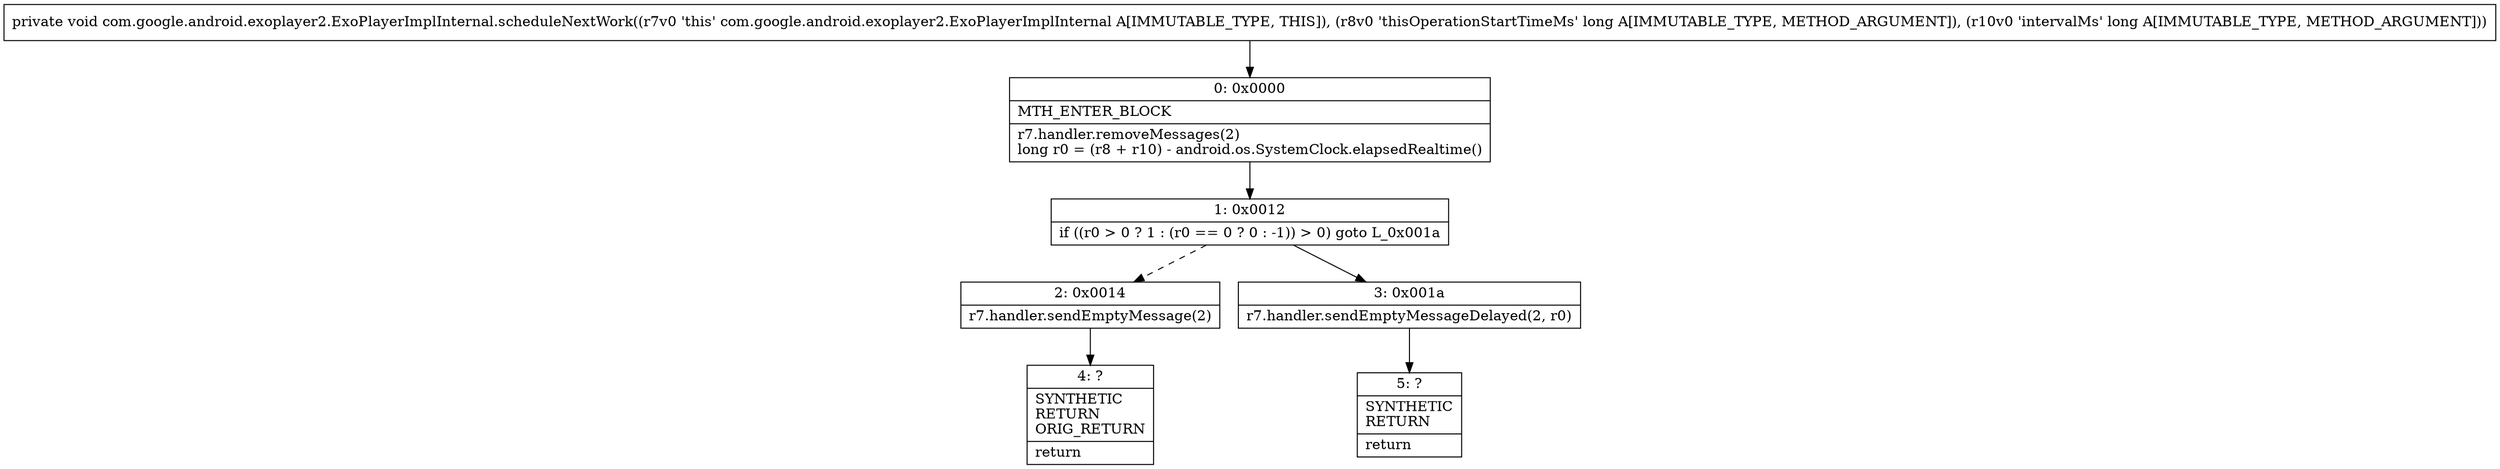 digraph "CFG forcom.google.android.exoplayer2.ExoPlayerImplInternal.scheduleNextWork(JJ)V" {
Node_0 [shape=record,label="{0\:\ 0x0000|MTH_ENTER_BLOCK\l|r7.handler.removeMessages(2)\llong r0 = (r8 + r10) \- android.os.SystemClock.elapsedRealtime()\l}"];
Node_1 [shape=record,label="{1\:\ 0x0012|if ((r0 \> 0 ? 1 : (r0 == 0 ? 0 : \-1)) \> 0) goto L_0x001a\l}"];
Node_2 [shape=record,label="{2\:\ 0x0014|r7.handler.sendEmptyMessage(2)\l}"];
Node_3 [shape=record,label="{3\:\ 0x001a|r7.handler.sendEmptyMessageDelayed(2, r0)\l}"];
Node_4 [shape=record,label="{4\:\ ?|SYNTHETIC\lRETURN\lORIG_RETURN\l|return\l}"];
Node_5 [shape=record,label="{5\:\ ?|SYNTHETIC\lRETURN\l|return\l}"];
MethodNode[shape=record,label="{private void com.google.android.exoplayer2.ExoPlayerImplInternal.scheduleNextWork((r7v0 'this' com.google.android.exoplayer2.ExoPlayerImplInternal A[IMMUTABLE_TYPE, THIS]), (r8v0 'thisOperationStartTimeMs' long A[IMMUTABLE_TYPE, METHOD_ARGUMENT]), (r10v0 'intervalMs' long A[IMMUTABLE_TYPE, METHOD_ARGUMENT])) }"];
MethodNode -> Node_0;
Node_0 -> Node_1;
Node_1 -> Node_2[style=dashed];
Node_1 -> Node_3;
Node_2 -> Node_4;
Node_3 -> Node_5;
}

